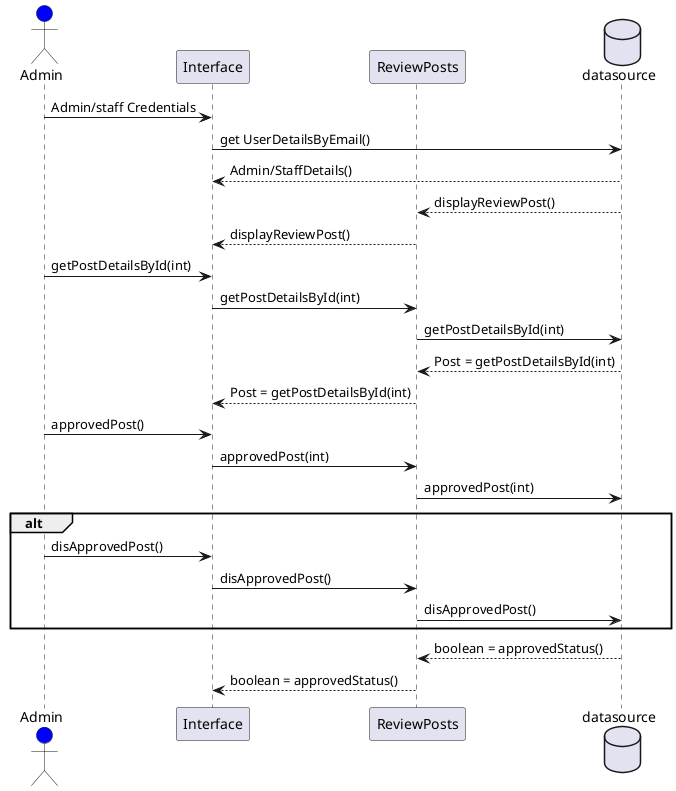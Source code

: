 @startuml
actor Admin #blue
participant Interface
participant ReviewPosts
database datasource

Admin -> Interface : Admin/staff Credentials
Interface -> datasource : get UserDetailsByEmail()
datasource -->Interface : Admin/StaffDetails()
datasource --> ReviewPosts : displayReviewPost()
ReviewPosts -->Interface : displayReviewPost()
Admin -> Interface : getPostDetailsById(int)
Interface -> ReviewPosts : getPostDetailsById(int)
ReviewPosts -> datasource :  getPostDetailsById(int)
datasource --> ReviewPosts : Post = getPostDetailsById(int)
ReviewPosts --> Interface : Post = getPostDetailsById(int)
Admin -> Interface : approvedPost()
Interface -> ReviewPosts : approvedPost(int)
ReviewPosts -> datasource :  approvedPost(int)

alt
Admin -> Interface : disApprovedPost()
Interface -> ReviewPosts : disApprovedPost()
ReviewPosts -> datasource :  disApprovedPost()

end
datasource --> ReviewPosts : boolean = approvedStatus()
ReviewPosts --> Interface : boolean = approvedStatus()
@enduml